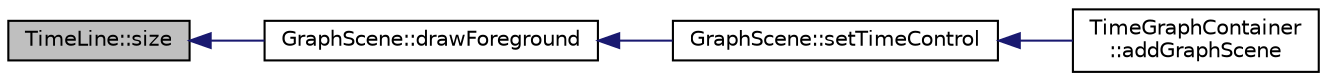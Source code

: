 digraph "TimeLine::size"
{
 // INTERACTIVE_SVG=YES
  edge [fontname="Helvetica",fontsize="10",labelfontname="Helvetica",labelfontsize="10"];
  node [fontname="Helvetica",fontsize="10",shape=record];
  rankdir="LR";
  Node1 [label="TimeLine::size",height=0.2,width=0.4,color="black", fillcolor="grey75", style="filled", fontcolor="black"];
  Node1 -> Node2 [dir="back",color="midnightblue",fontsize="10",style="solid",fontname="Helvetica"];
  Node2 [label="GraphScene::drawForeground",height=0.2,width=0.4,color="black", fillcolor="white", style="filled",URL="$d3/d91/class_graph_scene.html#a8edcb186d2083846fbcd03cbadf2dd4e"];
  Node2 -> Node3 [dir="back",color="midnightblue",fontsize="10",style="solid",fontname="Helvetica"];
  Node3 [label="GraphScene::setTimeControl",height=0.2,width=0.4,color="black", fillcolor="white", style="filled",URL="$d3/d91/class_graph_scene.html#a471718db4b4a0754dd9a4192918dfe4a"];
  Node3 -> Node4 [dir="back",color="midnightblue",fontsize="10",style="solid",fontname="Helvetica"];
  Node4 [label="TimeGraphContainer\l::addGraphScene",height=0.2,width=0.4,color="black", fillcolor="white", style="filled",URL="$dd/d73/class_time_graph_container.html#a33301380b0e6e269831b373c231214ab"];
}
